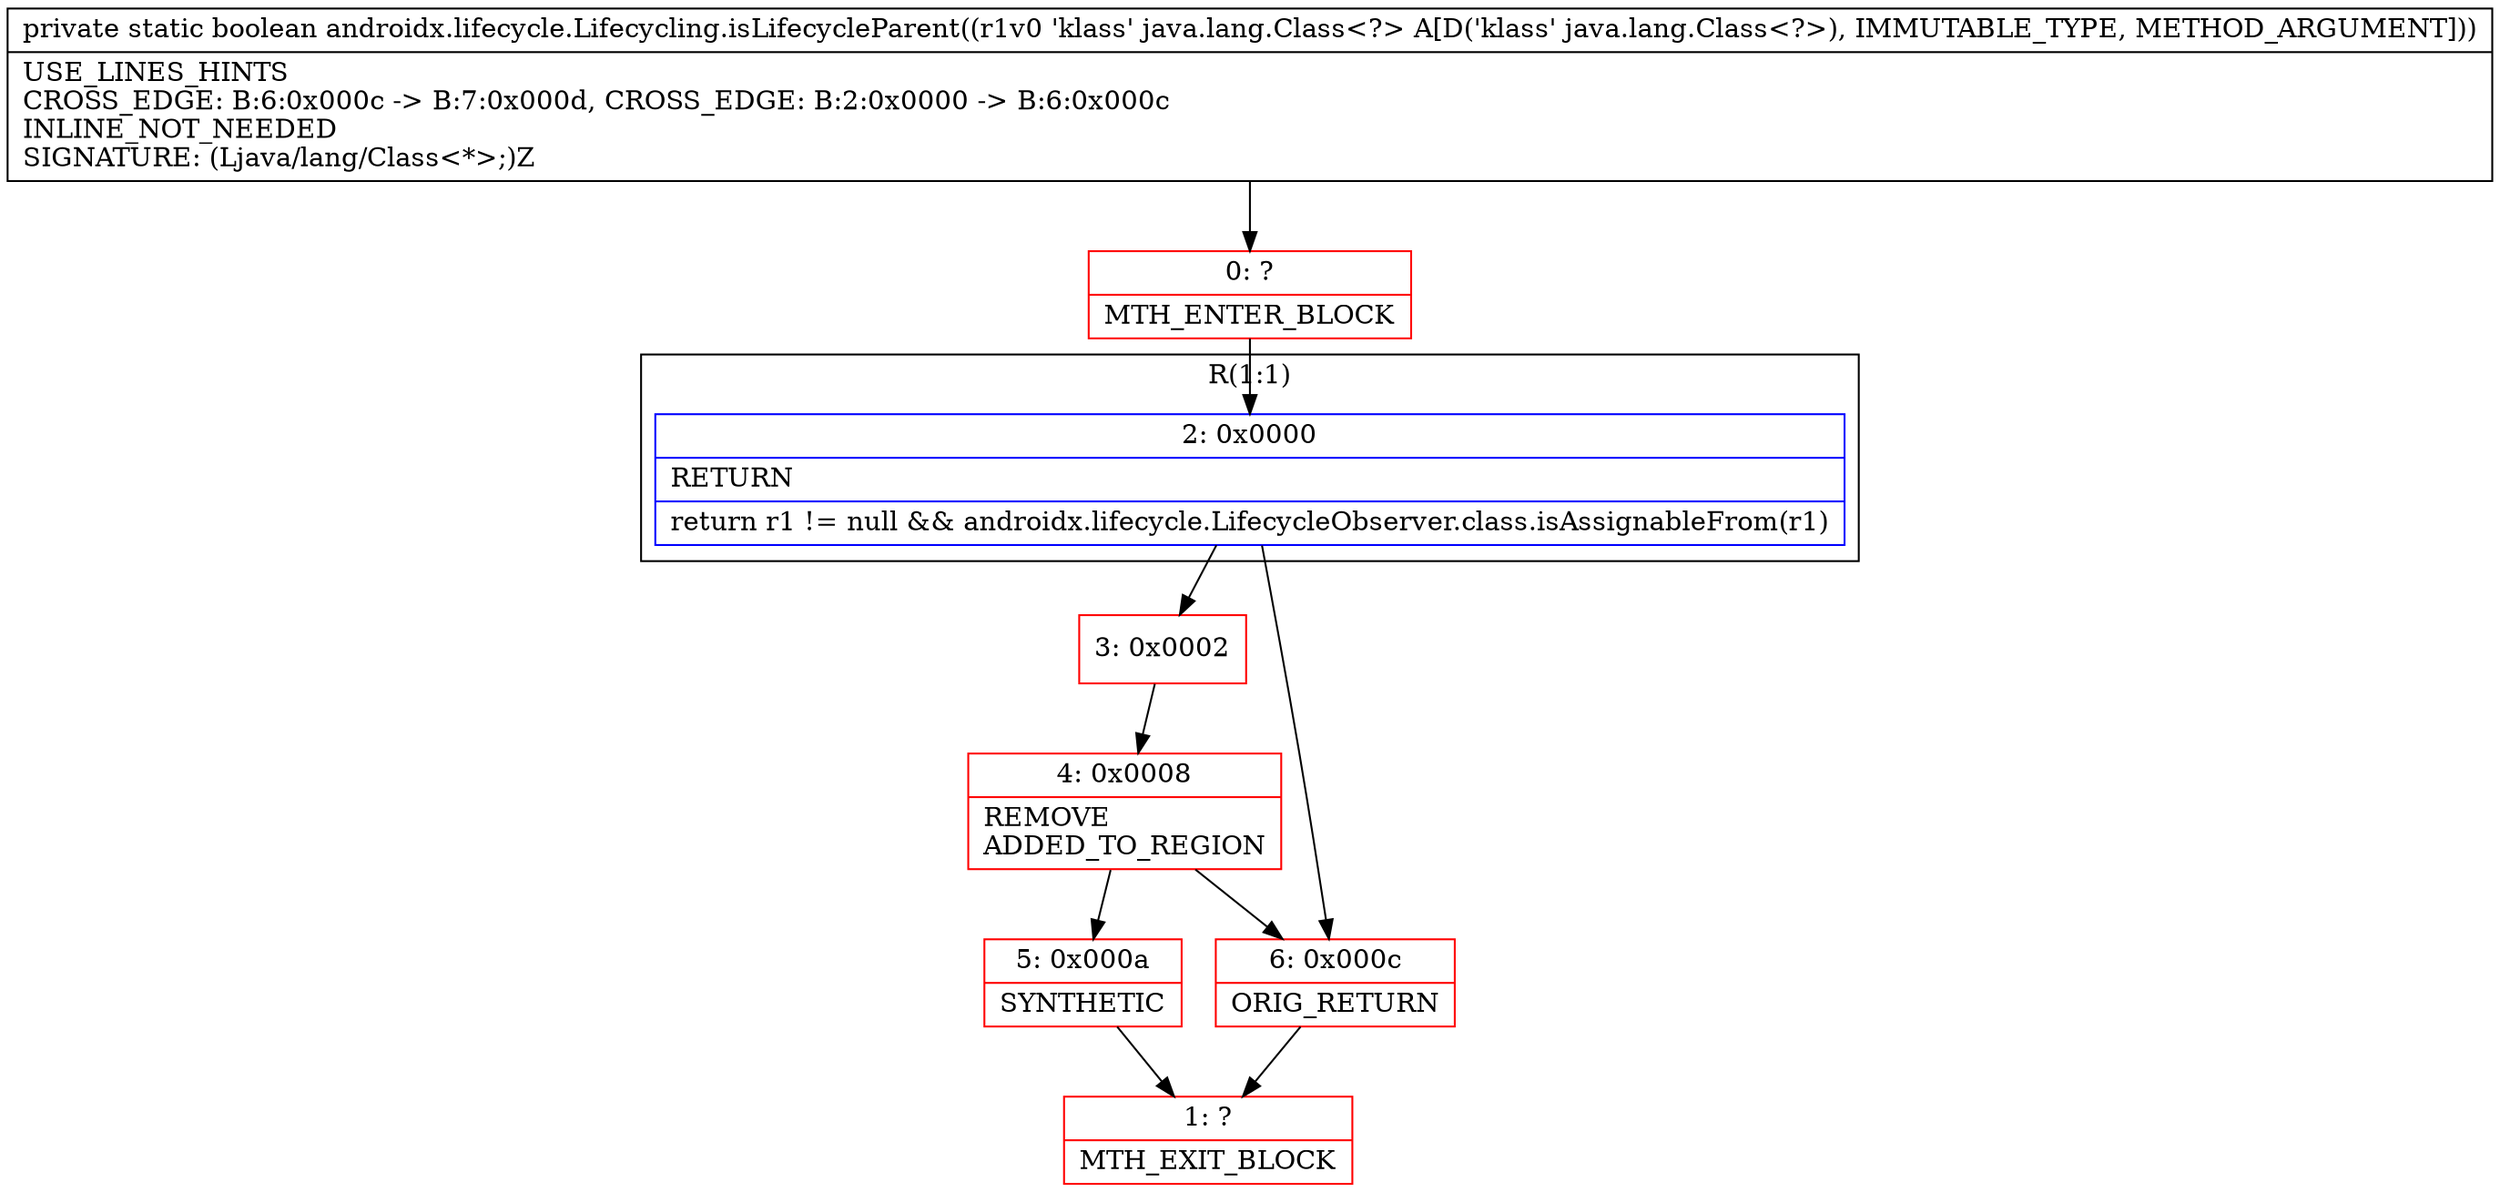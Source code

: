 digraph "CFG forandroidx.lifecycle.Lifecycling.isLifecycleParent(Ljava\/lang\/Class;)Z" {
subgraph cluster_Region_1166075837 {
label = "R(1:1)";
node [shape=record,color=blue];
Node_2 [shape=record,label="{2\:\ 0x0000|RETURN\l|return r1 != null && androidx.lifecycle.LifecycleObserver.class.isAssignableFrom(r1)\l}"];
}
Node_0 [shape=record,color=red,label="{0\:\ ?|MTH_ENTER_BLOCK\l}"];
Node_3 [shape=record,color=red,label="{3\:\ 0x0002}"];
Node_4 [shape=record,color=red,label="{4\:\ 0x0008|REMOVE\lADDED_TO_REGION\l}"];
Node_5 [shape=record,color=red,label="{5\:\ 0x000a|SYNTHETIC\l}"];
Node_1 [shape=record,color=red,label="{1\:\ ?|MTH_EXIT_BLOCK\l}"];
Node_6 [shape=record,color=red,label="{6\:\ 0x000c|ORIG_RETURN\l}"];
MethodNode[shape=record,label="{private static boolean androidx.lifecycle.Lifecycling.isLifecycleParent((r1v0 'klass' java.lang.Class\<?\> A[D('klass' java.lang.Class\<?\>), IMMUTABLE_TYPE, METHOD_ARGUMENT]))  | USE_LINES_HINTS\lCROSS_EDGE: B:6:0x000c \-\> B:7:0x000d, CROSS_EDGE: B:2:0x0000 \-\> B:6:0x000c\lINLINE_NOT_NEEDED\lSIGNATURE: (Ljava\/lang\/Class\<*\>;)Z\l}"];
MethodNode -> Node_0;Node_2 -> Node_3;
Node_2 -> Node_6;
Node_0 -> Node_2;
Node_3 -> Node_4;
Node_4 -> Node_5;
Node_4 -> Node_6;
Node_5 -> Node_1;
Node_6 -> Node_1;
}

